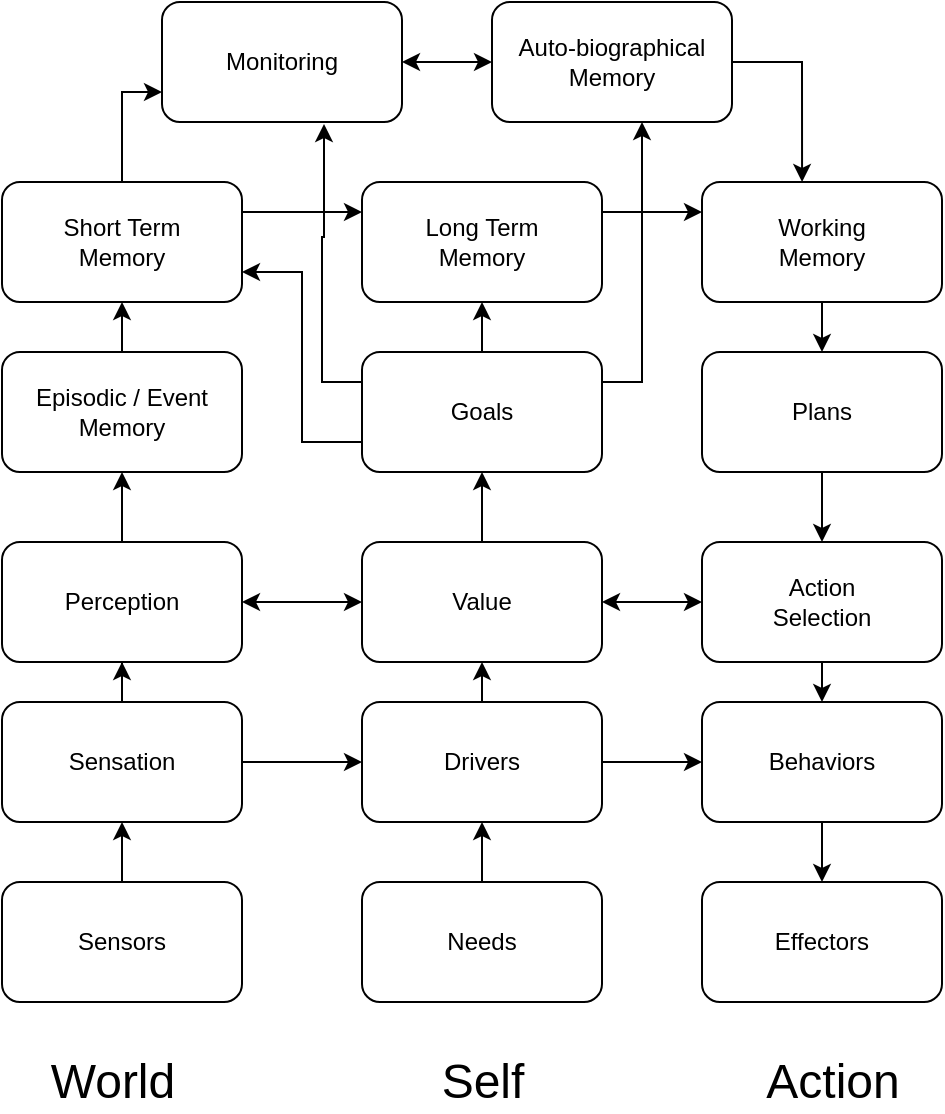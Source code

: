 <mxfile version="12.3.3" type="github" pages="1">
  <diagram id="92yFzJVx4jjbitU3hUb6" name="Page-1">
    <mxGraphModel dx="878" dy="557" grid="1" gridSize="10" guides="1" tooltips="1" connect="1" arrows="1" fold="1" page="1" pageScale="1" pageWidth="850" pageHeight="1100" math="0" shadow="0">
      <root>
        <mxCell id="0"/>
        <mxCell id="1" parent="0"/>
        <mxCell id="DBHyVRBHb3APAbso9bsT-21" value="" style="edgeStyle=orthogonalEdgeStyle;rounded=0;orthogonalLoop=1;jettySize=auto;html=1;" edge="1" parent="1" source="DBHyVRBHb3APAbso9bsT-1" target="DBHyVRBHb3APAbso9bsT-2">
          <mxGeometry relative="1" as="geometry"/>
        </mxCell>
        <mxCell id="DBHyVRBHb3APAbso9bsT-1" value="Sensors" style="rounded=1;whiteSpace=wrap;html=1;" vertex="1" parent="1">
          <mxGeometry x="180" y="470" width="120" height="60" as="geometry"/>
        </mxCell>
        <mxCell id="DBHyVRBHb3APAbso9bsT-22" style="edgeStyle=orthogonalEdgeStyle;rounded=0;orthogonalLoop=1;jettySize=auto;html=1;exitX=0.5;exitY=0;exitDx=0;exitDy=0;" edge="1" parent="1" source="DBHyVRBHb3APAbso9bsT-2" target="DBHyVRBHb3APAbso9bsT-3">
          <mxGeometry relative="1" as="geometry"/>
        </mxCell>
        <mxCell id="DBHyVRBHb3APAbso9bsT-35" value="" style="edgeStyle=orthogonalEdgeStyle;rounded=0;orthogonalLoop=1;jettySize=auto;html=1;" edge="1" parent="1" source="DBHyVRBHb3APAbso9bsT-2" target="DBHyVRBHb3APAbso9bsT-9">
          <mxGeometry relative="1" as="geometry"/>
        </mxCell>
        <mxCell id="DBHyVRBHb3APAbso9bsT-2" value="Sensation" style="rounded=1;whiteSpace=wrap;html=1;" vertex="1" parent="1">
          <mxGeometry x="180" y="380" width="120" height="60" as="geometry"/>
        </mxCell>
        <mxCell id="DBHyVRBHb3APAbso9bsT-23" style="edgeStyle=orthogonalEdgeStyle;rounded=0;orthogonalLoop=1;jettySize=auto;html=1;exitX=0.5;exitY=0;exitDx=0;exitDy=0;entryX=0.5;entryY=1;entryDx=0;entryDy=0;" edge="1" parent="1" source="DBHyVRBHb3APAbso9bsT-3" target="DBHyVRBHb3APAbso9bsT-4">
          <mxGeometry relative="1" as="geometry"/>
        </mxCell>
        <mxCell id="DBHyVRBHb3APAbso9bsT-33" value="" style="edgeStyle=orthogonalEdgeStyle;rounded=0;orthogonalLoop=1;jettySize=auto;html=1;startArrow=classic;startFill=1;" edge="1" parent="1" source="DBHyVRBHb3APAbso9bsT-3" target="DBHyVRBHb3APAbso9bsT-10">
          <mxGeometry relative="1" as="geometry"/>
        </mxCell>
        <mxCell id="DBHyVRBHb3APAbso9bsT-3" value="Perception" style="rounded=1;whiteSpace=wrap;html=1;" vertex="1" parent="1">
          <mxGeometry x="180" y="300" width="120" height="60" as="geometry"/>
        </mxCell>
        <mxCell id="DBHyVRBHb3APAbso9bsT-24" style="edgeStyle=orthogonalEdgeStyle;rounded=0;orthogonalLoop=1;jettySize=auto;html=1;exitX=0.5;exitY=0;exitDx=0;exitDy=0;entryX=0.5;entryY=1;entryDx=0;entryDy=0;" edge="1" parent="1" source="DBHyVRBHb3APAbso9bsT-4" target="DBHyVRBHb3APAbso9bsT-5">
          <mxGeometry relative="1" as="geometry"/>
        </mxCell>
        <mxCell id="DBHyVRBHb3APAbso9bsT-4" value="Episodic / Event&lt;br&gt;Memory" style="rounded=1;whiteSpace=wrap;html=1;" vertex="1" parent="1">
          <mxGeometry x="180" y="205" width="120" height="60" as="geometry"/>
        </mxCell>
        <mxCell id="DBHyVRBHb3APAbso9bsT-25" style="edgeStyle=orthogonalEdgeStyle;rounded=0;orthogonalLoop=1;jettySize=auto;html=1;exitX=0.5;exitY=0;exitDx=0;exitDy=0;entryX=0;entryY=0.75;entryDx=0;entryDy=0;" edge="1" parent="1" source="DBHyVRBHb3APAbso9bsT-5" target="DBHyVRBHb3APAbso9bsT-6">
          <mxGeometry relative="1" as="geometry"/>
        </mxCell>
        <mxCell id="DBHyVRBHb3APAbso9bsT-28" style="edgeStyle=orthogonalEdgeStyle;rounded=0;orthogonalLoop=1;jettySize=auto;html=1;exitX=1;exitY=0.25;exitDx=0;exitDy=0;entryX=0;entryY=0.25;entryDx=0;entryDy=0;" edge="1" parent="1" source="DBHyVRBHb3APAbso9bsT-5" target="DBHyVRBHb3APAbso9bsT-12">
          <mxGeometry relative="1" as="geometry"/>
        </mxCell>
        <mxCell id="DBHyVRBHb3APAbso9bsT-5" value="Short Term&lt;br&gt;Memory" style="rounded=1;whiteSpace=wrap;html=1;" vertex="1" parent="1">
          <mxGeometry x="180" y="120" width="120" height="60" as="geometry"/>
        </mxCell>
        <mxCell id="DBHyVRBHb3APAbso9bsT-32" style="edgeStyle=orthogonalEdgeStyle;rounded=0;orthogonalLoop=1;jettySize=auto;html=1;exitX=1;exitY=0.5;exitDx=0;exitDy=0;entryX=0;entryY=0.5;entryDx=0;entryDy=0;startArrow=classic;startFill=1;" edge="1" parent="1" source="DBHyVRBHb3APAbso9bsT-6" target="DBHyVRBHb3APAbso9bsT-7">
          <mxGeometry relative="1" as="geometry"/>
        </mxCell>
        <mxCell id="DBHyVRBHb3APAbso9bsT-6" value="Monitoring" style="rounded=1;whiteSpace=wrap;html=1;" vertex="1" parent="1">
          <mxGeometry x="260" y="30" width="120" height="60" as="geometry"/>
        </mxCell>
        <mxCell id="DBHyVRBHb3APAbso9bsT-31" style="edgeStyle=orthogonalEdgeStyle;rounded=0;orthogonalLoop=1;jettySize=auto;html=1;exitX=1;exitY=0.5;exitDx=0;exitDy=0;entryX=0.417;entryY=0;entryDx=0;entryDy=0;entryPerimeter=0;" edge="1" parent="1" source="DBHyVRBHb3APAbso9bsT-7" target="DBHyVRBHb3APAbso9bsT-17">
          <mxGeometry relative="1" as="geometry"/>
        </mxCell>
        <mxCell id="DBHyVRBHb3APAbso9bsT-7" value="Auto-biographical&lt;br&gt;Memory" style="rounded=1;whiteSpace=wrap;html=1;" vertex="1" parent="1">
          <mxGeometry x="425" y="30" width="120" height="60" as="geometry"/>
        </mxCell>
        <mxCell id="DBHyVRBHb3APAbso9bsT-45" style="edgeStyle=orthogonalEdgeStyle;rounded=0;orthogonalLoop=1;jettySize=auto;html=1;exitX=0.5;exitY=0;exitDx=0;exitDy=0;entryX=0.5;entryY=1;entryDx=0;entryDy=0;" edge="1" parent="1" source="DBHyVRBHb3APAbso9bsT-8" target="DBHyVRBHb3APAbso9bsT-9">
          <mxGeometry relative="1" as="geometry"/>
        </mxCell>
        <mxCell id="DBHyVRBHb3APAbso9bsT-8" value="Needs" style="rounded=1;whiteSpace=wrap;html=1;" vertex="1" parent="1">
          <mxGeometry x="360" y="470" width="120" height="60" as="geometry"/>
        </mxCell>
        <mxCell id="DBHyVRBHb3APAbso9bsT-36" value="" style="edgeStyle=orthogonalEdgeStyle;rounded=0;orthogonalLoop=1;jettySize=auto;html=1;" edge="1" parent="1" source="DBHyVRBHb3APAbso9bsT-9" target="DBHyVRBHb3APAbso9bsT-14">
          <mxGeometry relative="1" as="geometry"/>
        </mxCell>
        <mxCell id="DBHyVRBHb3APAbso9bsT-44" style="edgeStyle=orthogonalEdgeStyle;rounded=0;orthogonalLoop=1;jettySize=auto;html=1;exitX=0.5;exitY=0;exitDx=0;exitDy=0;entryX=0.5;entryY=1;entryDx=0;entryDy=0;" edge="1" parent="1" source="DBHyVRBHb3APAbso9bsT-9" target="DBHyVRBHb3APAbso9bsT-10">
          <mxGeometry relative="1" as="geometry"/>
        </mxCell>
        <mxCell id="DBHyVRBHb3APAbso9bsT-9" value="Drivers" style="rounded=1;whiteSpace=wrap;html=1;" vertex="1" parent="1">
          <mxGeometry x="360" y="380" width="120" height="60" as="geometry"/>
        </mxCell>
        <mxCell id="DBHyVRBHb3APAbso9bsT-37" value="" style="edgeStyle=orthogonalEdgeStyle;rounded=0;orthogonalLoop=1;jettySize=auto;html=1;startArrow=classic;startFill=1;" edge="1" parent="1" source="DBHyVRBHb3APAbso9bsT-10" target="DBHyVRBHb3APAbso9bsT-15">
          <mxGeometry relative="1" as="geometry"/>
        </mxCell>
        <mxCell id="DBHyVRBHb3APAbso9bsT-42" style="edgeStyle=orthogonalEdgeStyle;rounded=0;orthogonalLoop=1;jettySize=auto;html=1;exitX=0.5;exitY=0;exitDx=0;exitDy=0;entryX=0.5;entryY=1;entryDx=0;entryDy=0;" edge="1" parent="1" source="DBHyVRBHb3APAbso9bsT-10" target="DBHyVRBHb3APAbso9bsT-11">
          <mxGeometry relative="1" as="geometry"/>
        </mxCell>
        <mxCell id="DBHyVRBHb3APAbso9bsT-10" value="Value" style="rounded=1;whiteSpace=wrap;html=1;" vertex="1" parent="1">
          <mxGeometry x="360" y="300" width="120" height="60" as="geometry"/>
        </mxCell>
        <mxCell id="DBHyVRBHb3APAbso9bsT-26" style="edgeStyle=orthogonalEdgeStyle;rounded=0;orthogonalLoop=1;jettySize=auto;html=1;exitX=0;exitY=0.25;exitDx=0;exitDy=0;entryX=0.675;entryY=1.017;entryDx=0;entryDy=0;entryPerimeter=0;" edge="1" parent="1" source="DBHyVRBHb3APAbso9bsT-11" target="DBHyVRBHb3APAbso9bsT-6">
          <mxGeometry relative="1" as="geometry"/>
        </mxCell>
        <mxCell id="DBHyVRBHb3APAbso9bsT-27" style="edgeStyle=orthogonalEdgeStyle;rounded=0;orthogonalLoop=1;jettySize=auto;html=1;exitX=0;exitY=0.75;exitDx=0;exitDy=0;entryX=1;entryY=0.75;entryDx=0;entryDy=0;" edge="1" parent="1" source="DBHyVRBHb3APAbso9bsT-11" target="DBHyVRBHb3APAbso9bsT-5">
          <mxGeometry relative="1" as="geometry"/>
        </mxCell>
        <mxCell id="DBHyVRBHb3APAbso9bsT-30" value="" style="edgeStyle=orthogonalEdgeStyle;rounded=0;orthogonalLoop=1;jettySize=auto;html=1;entryX=0.625;entryY=1;entryDx=0;entryDy=0;entryPerimeter=0;" edge="1" parent="1" source="DBHyVRBHb3APAbso9bsT-11" target="DBHyVRBHb3APAbso9bsT-7">
          <mxGeometry relative="1" as="geometry">
            <Array as="points">
              <mxPoint x="500" y="220"/>
            </Array>
          </mxGeometry>
        </mxCell>
        <mxCell id="DBHyVRBHb3APAbso9bsT-43" style="edgeStyle=orthogonalEdgeStyle;rounded=0;orthogonalLoop=1;jettySize=auto;html=1;exitX=0.5;exitY=0;exitDx=0;exitDy=0;entryX=0.5;entryY=1;entryDx=0;entryDy=0;" edge="1" parent="1" source="DBHyVRBHb3APAbso9bsT-11" target="DBHyVRBHb3APAbso9bsT-12">
          <mxGeometry relative="1" as="geometry"/>
        </mxCell>
        <mxCell id="DBHyVRBHb3APAbso9bsT-11" value="Goals" style="rounded=1;whiteSpace=wrap;html=1;" vertex="1" parent="1">
          <mxGeometry x="360" y="205" width="120" height="60" as="geometry"/>
        </mxCell>
        <mxCell id="DBHyVRBHb3APAbso9bsT-29" style="edgeStyle=orthogonalEdgeStyle;rounded=0;orthogonalLoop=1;jettySize=auto;html=1;exitX=1;exitY=0.25;exitDx=0;exitDy=0;entryX=0;entryY=0.25;entryDx=0;entryDy=0;" edge="1" parent="1" source="DBHyVRBHb3APAbso9bsT-12" target="DBHyVRBHb3APAbso9bsT-17">
          <mxGeometry relative="1" as="geometry"/>
        </mxCell>
        <mxCell id="DBHyVRBHb3APAbso9bsT-12" value="Long Term&lt;br&gt;Memory" style="rounded=1;whiteSpace=wrap;html=1;" vertex="1" parent="1">
          <mxGeometry x="360" y="120" width="120" height="60" as="geometry"/>
        </mxCell>
        <mxCell id="DBHyVRBHb3APAbso9bsT-13" value="Effectors" style="rounded=1;whiteSpace=wrap;html=1;" vertex="1" parent="1">
          <mxGeometry x="530" y="470" width="120" height="60" as="geometry"/>
        </mxCell>
        <mxCell id="DBHyVRBHb3APAbso9bsT-41" style="edgeStyle=orthogonalEdgeStyle;rounded=0;orthogonalLoop=1;jettySize=auto;html=1;exitX=0.5;exitY=1;exitDx=0;exitDy=0;" edge="1" parent="1" source="DBHyVRBHb3APAbso9bsT-14" target="DBHyVRBHb3APAbso9bsT-13">
          <mxGeometry relative="1" as="geometry"/>
        </mxCell>
        <mxCell id="DBHyVRBHb3APAbso9bsT-14" value="Behaviors" style="rounded=1;whiteSpace=wrap;html=1;" vertex="1" parent="1">
          <mxGeometry x="530" y="380" width="120" height="60" as="geometry"/>
        </mxCell>
        <mxCell id="DBHyVRBHb3APAbso9bsT-40" style="edgeStyle=orthogonalEdgeStyle;rounded=0;orthogonalLoop=1;jettySize=auto;html=1;exitX=0.5;exitY=1;exitDx=0;exitDy=0;entryX=0.5;entryY=0;entryDx=0;entryDy=0;" edge="1" parent="1" source="DBHyVRBHb3APAbso9bsT-15" target="DBHyVRBHb3APAbso9bsT-14">
          <mxGeometry relative="1" as="geometry"/>
        </mxCell>
        <mxCell id="DBHyVRBHb3APAbso9bsT-15" value="Action&lt;br&gt;Selection" style="rounded=1;whiteSpace=wrap;html=1;" vertex="1" parent="1">
          <mxGeometry x="530" y="300" width="120" height="60" as="geometry"/>
        </mxCell>
        <mxCell id="DBHyVRBHb3APAbso9bsT-39" style="edgeStyle=orthogonalEdgeStyle;rounded=0;orthogonalLoop=1;jettySize=auto;html=1;exitX=0.5;exitY=1;exitDx=0;exitDy=0;entryX=0.5;entryY=0;entryDx=0;entryDy=0;" edge="1" parent="1" source="DBHyVRBHb3APAbso9bsT-16" target="DBHyVRBHb3APAbso9bsT-15">
          <mxGeometry relative="1" as="geometry"/>
        </mxCell>
        <mxCell id="DBHyVRBHb3APAbso9bsT-16" value="Plans" style="rounded=1;whiteSpace=wrap;html=1;" vertex="1" parent="1">
          <mxGeometry x="530" y="205" width="120" height="60" as="geometry"/>
        </mxCell>
        <mxCell id="DBHyVRBHb3APAbso9bsT-38" style="edgeStyle=orthogonalEdgeStyle;rounded=0;orthogonalLoop=1;jettySize=auto;html=1;exitX=0.5;exitY=1;exitDx=0;exitDy=0;entryX=0.5;entryY=0;entryDx=0;entryDy=0;" edge="1" parent="1" source="DBHyVRBHb3APAbso9bsT-17" target="DBHyVRBHb3APAbso9bsT-16">
          <mxGeometry relative="1" as="geometry"/>
        </mxCell>
        <mxCell id="DBHyVRBHb3APAbso9bsT-17" value="Working&lt;br&gt;Memory" style="rounded=1;whiteSpace=wrap;html=1;" vertex="1" parent="1">
          <mxGeometry x="530" y="120" width="120" height="60" as="geometry"/>
        </mxCell>
        <mxCell id="DBHyVRBHb3APAbso9bsT-18" value="World" style="text;html=1;align=center;verticalAlign=middle;resizable=0;points=[];;autosize=1;fontSize=24;" vertex="1" parent="1">
          <mxGeometry x="195" y="555" width="80" height="30" as="geometry"/>
        </mxCell>
        <mxCell id="DBHyVRBHb3APAbso9bsT-19" value="Self" style="text;html=1;align=center;verticalAlign=middle;resizable=0;points=[];;autosize=1;fontSize=24;" vertex="1" parent="1">
          <mxGeometry x="390" y="555" width="60" height="30" as="geometry"/>
        </mxCell>
        <mxCell id="DBHyVRBHb3APAbso9bsT-20" value="Action" style="text;html=1;align=center;verticalAlign=middle;resizable=0;points=[];;autosize=1;fontSize=24;" vertex="1" parent="1">
          <mxGeometry x="555" y="555" width="80" height="30" as="geometry"/>
        </mxCell>
      </root>
    </mxGraphModel>
  </diagram>
</mxfile>
